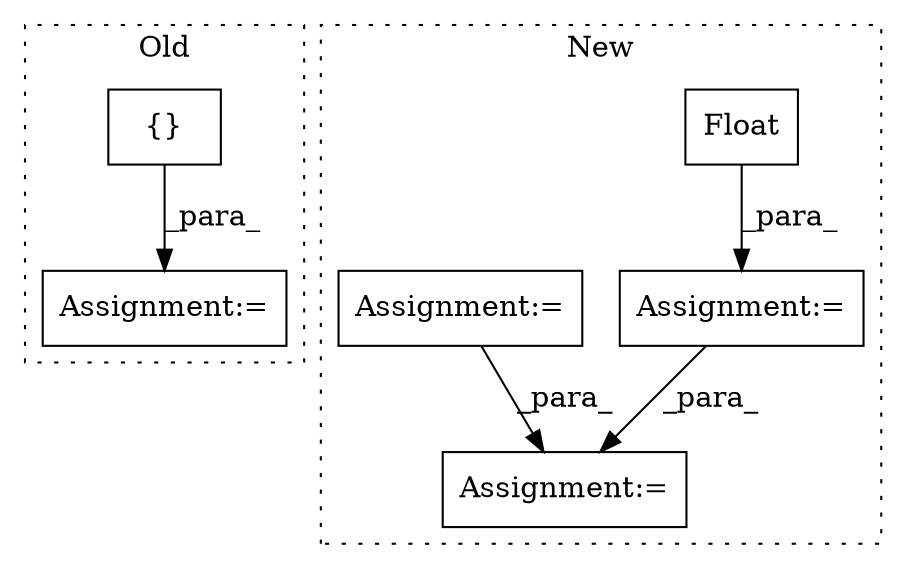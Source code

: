 digraph G {
subgraph cluster0 {
1 [label="{}" a="4" s="9727,9781" l="1,1" shape="box"];
4 [label="Assignment:=" a="7" s="9802" l="1" shape="box"];
label = "Old";
style="dotted";
}
subgraph cluster1 {
2 [label="Float" a="32" s="6326" l="7" shape="box"];
3 [label="Assignment:=" a="7" s="6273" l="1" shape="box"];
5 [label="Assignment:=" a="7" s="6411" l="1" shape="box"];
6 [label="Assignment:=" a="7" s="6376" l="1" shape="box"];
label = "New";
style="dotted";
}
1 -> 4 [label="_para_"];
2 -> 3 [label="_para_"];
3 -> 5 [label="_para_"];
6 -> 5 [label="_para_"];
}
